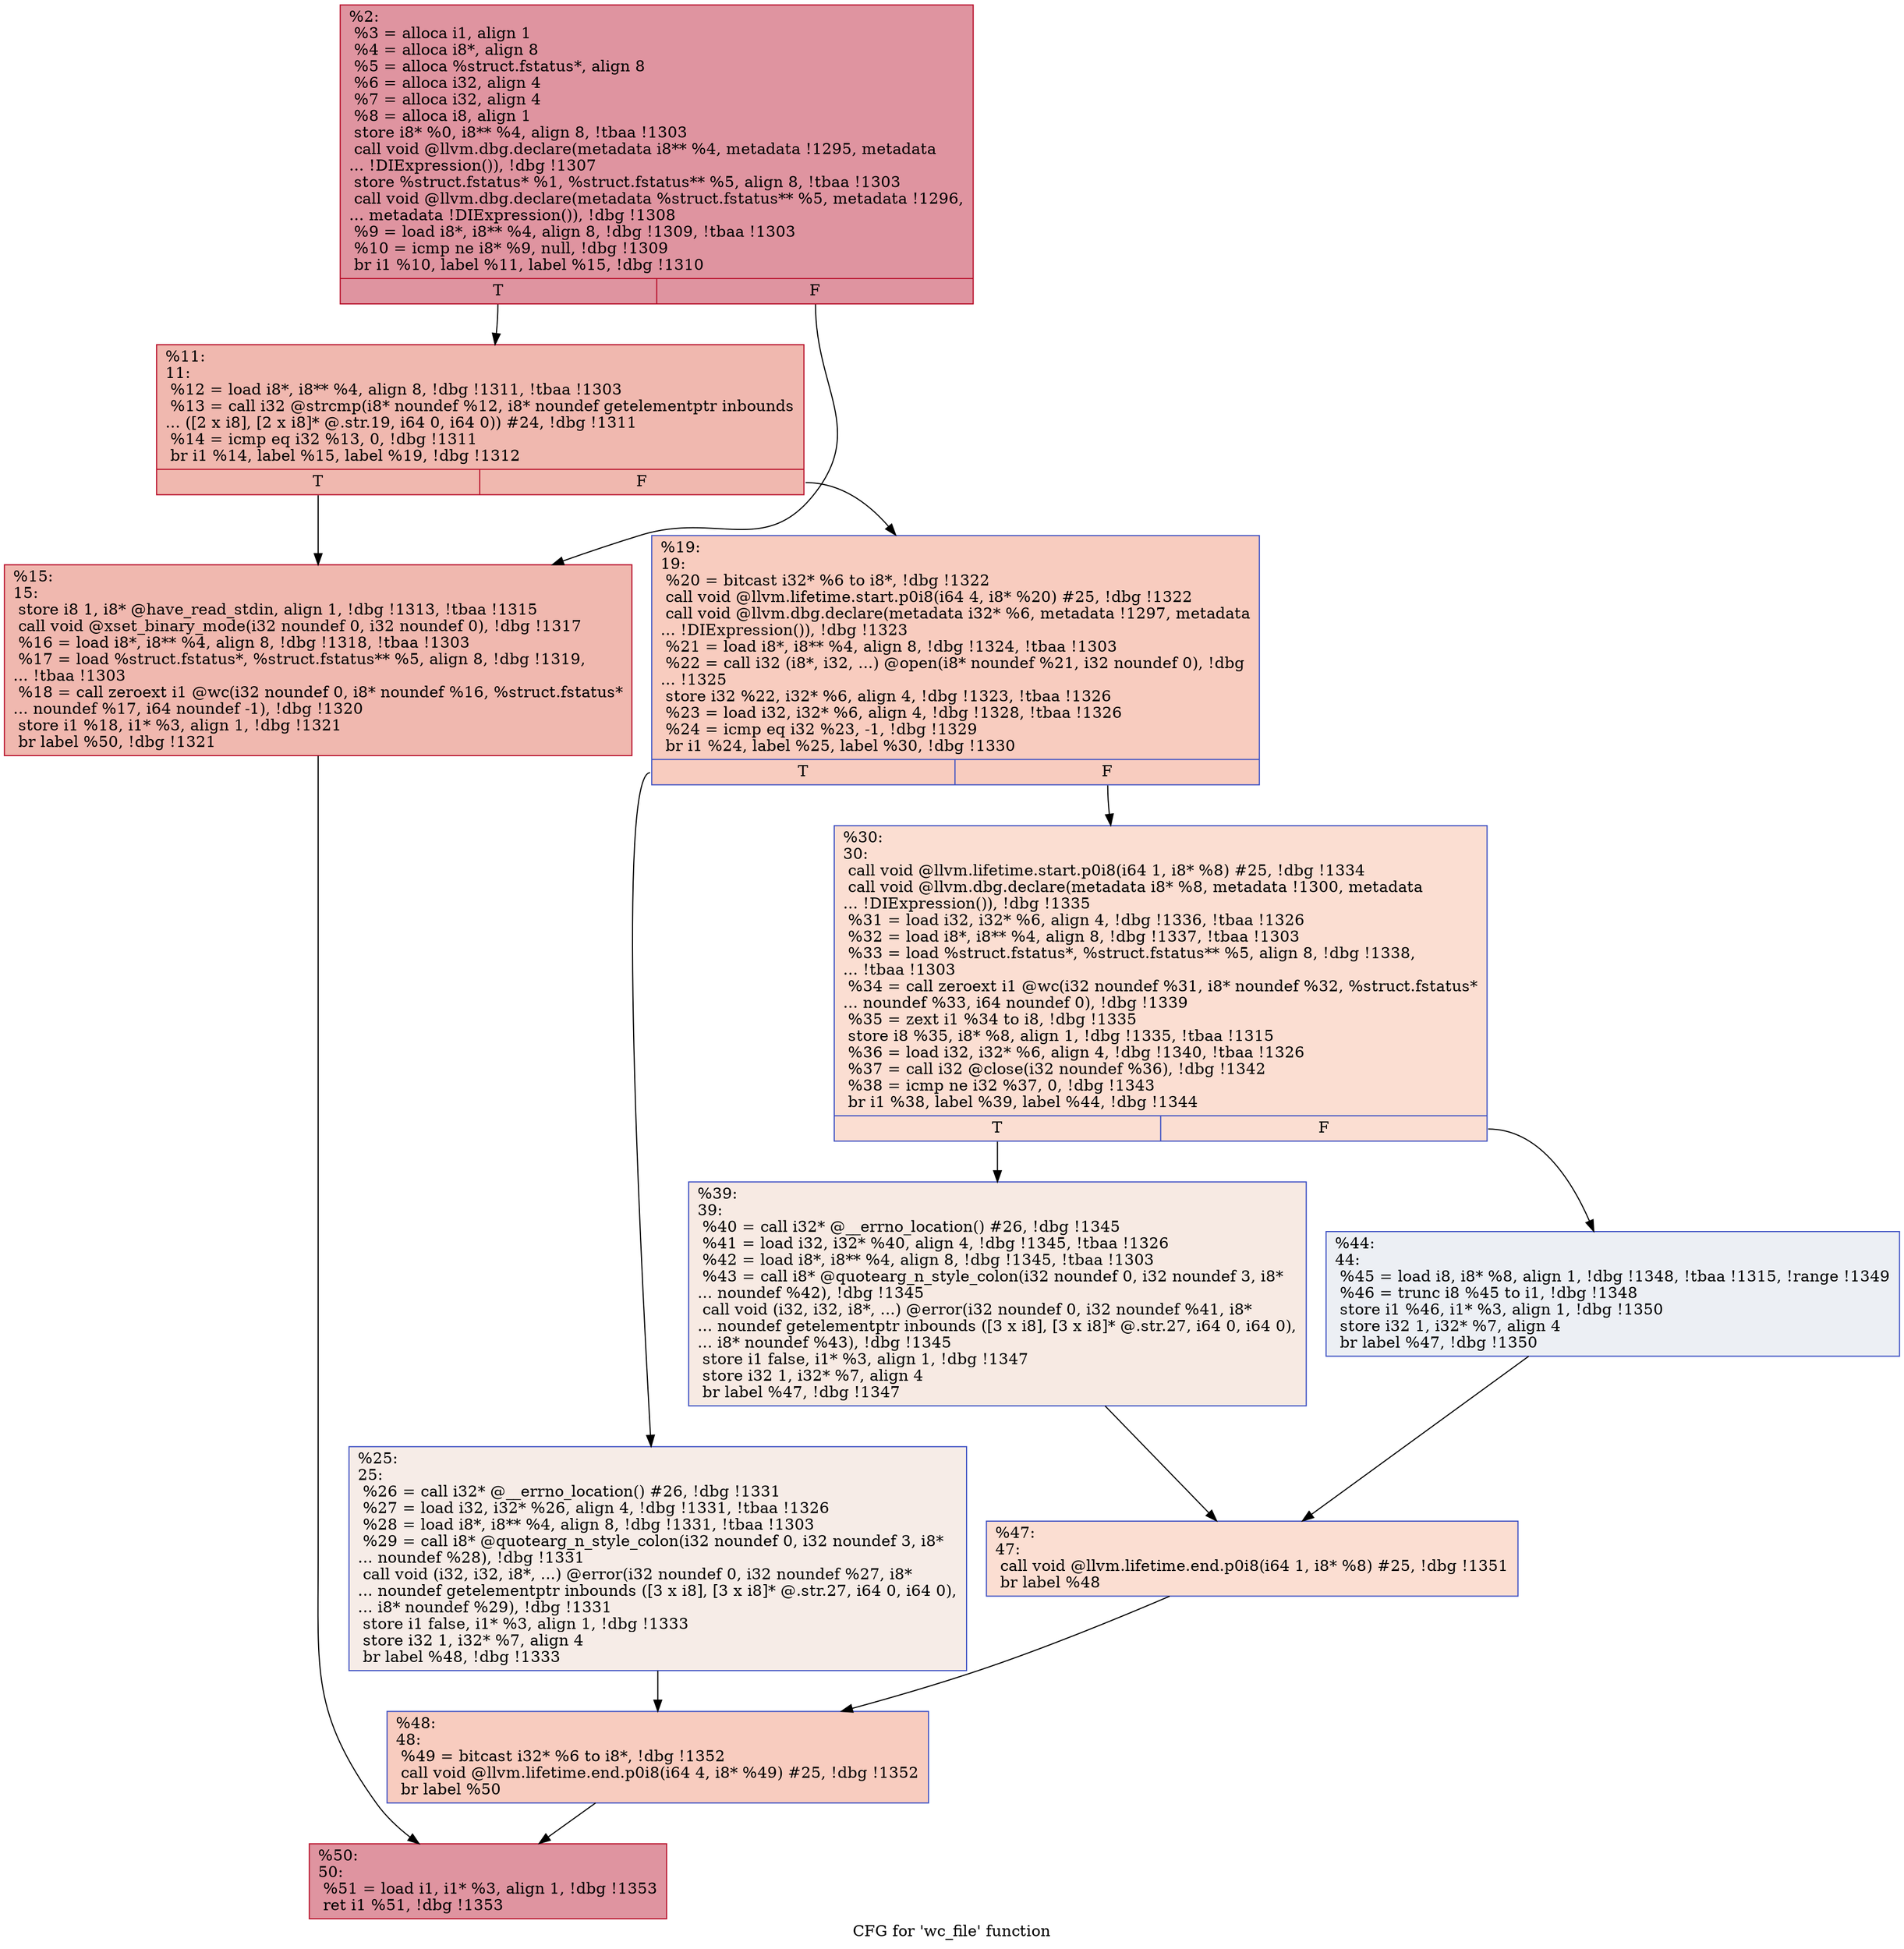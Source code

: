 digraph "CFG for 'wc_file' function" {
	label="CFG for 'wc_file' function";

	Node0x1e656d0 [shape=record,color="#b70d28ff", style=filled, fillcolor="#b70d2870",label="{%2:\l  %3 = alloca i1, align 1\l  %4 = alloca i8*, align 8\l  %5 = alloca %struct.fstatus*, align 8\l  %6 = alloca i32, align 4\l  %7 = alloca i32, align 4\l  %8 = alloca i8, align 1\l  store i8* %0, i8** %4, align 8, !tbaa !1303\l  call void @llvm.dbg.declare(metadata i8** %4, metadata !1295, metadata\l... !DIExpression()), !dbg !1307\l  store %struct.fstatus* %1, %struct.fstatus** %5, align 8, !tbaa !1303\l  call void @llvm.dbg.declare(metadata %struct.fstatus** %5, metadata !1296,\l... metadata !DIExpression()), !dbg !1308\l  %9 = load i8*, i8** %4, align 8, !dbg !1309, !tbaa !1303\l  %10 = icmp ne i8* %9, null, !dbg !1309\l  br i1 %10, label %11, label %15, !dbg !1310\l|{<s0>T|<s1>F}}"];
	Node0x1e656d0:s0 -> Node0x1e6ba20;
	Node0x1e656d0:s1 -> Node0x1e6ba70;
	Node0x1e6ba20 [shape=record,color="#b70d28ff", style=filled, fillcolor="#dc5d4a70",label="{%11:\l11:                                               \l  %12 = load i8*, i8** %4, align 8, !dbg !1311, !tbaa !1303\l  %13 = call i32 @strcmp(i8* noundef %12, i8* noundef getelementptr inbounds\l... ([2 x i8], [2 x i8]* @.str.19, i64 0, i64 0)) #24, !dbg !1311\l  %14 = icmp eq i32 %13, 0, !dbg !1311\l  br i1 %14, label %15, label %19, !dbg !1312\l|{<s0>T|<s1>F}}"];
	Node0x1e6ba20:s0 -> Node0x1e6ba70;
	Node0x1e6ba20:s1 -> Node0x1e6bac0;
	Node0x1e6ba70 [shape=record,color="#b70d28ff", style=filled, fillcolor="#dc5d4a70",label="{%15:\l15:                                               \l  store i8 1, i8* @have_read_stdin, align 1, !dbg !1313, !tbaa !1315\l  call void @xset_binary_mode(i32 noundef 0, i32 noundef 0), !dbg !1317\l  %16 = load i8*, i8** %4, align 8, !dbg !1318, !tbaa !1303\l  %17 = load %struct.fstatus*, %struct.fstatus** %5, align 8, !dbg !1319,\l... !tbaa !1303\l  %18 = call zeroext i1 @wc(i32 noundef 0, i8* noundef %16, %struct.fstatus*\l... noundef %17, i64 noundef -1), !dbg !1320\l  store i1 %18, i1* %3, align 1, !dbg !1321\l  br label %50, !dbg !1321\l}"];
	Node0x1e6ba70 -> Node0x1e6bcf0;
	Node0x1e6bac0 [shape=record,color="#3d50c3ff", style=filled, fillcolor="#f08b6e70",label="{%19:\l19:                                               \l  %20 = bitcast i32* %6 to i8*, !dbg !1322\l  call void @llvm.lifetime.start.p0i8(i64 4, i8* %20) #25, !dbg !1322\l  call void @llvm.dbg.declare(metadata i32* %6, metadata !1297, metadata\l... !DIExpression()), !dbg !1323\l  %21 = load i8*, i8** %4, align 8, !dbg !1324, !tbaa !1303\l  %22 = call i32 (i8*, i32, ...) @open(i8* noundef %21, i32 noundef 0), !dbg\l... !1325\l  store i32 %22, i32* %6, align 4, !dbg !1323, !tbaa !1326\l  %23 = load i32, i32* %6, align 4, !dbg !1328, !tbaa !1326\l  %24 = icmp eq i32 %23, -1, !dbg !1329\l  br i1 %24, label %25, label %30, !dbg !1330\l|{<s0>T|<s1>F}}"];
	Node0x1e6bac0:s0 -> Node0x1e6bb10;
	Node0x1e6bac0:s1 -> Node0x1e6bb60;
	Node0x1e6bb10 [shape=record,color="#3d50c3ff", style=filled, fillcolor="#ead5c970",label="{%25:\l25:                                               \l  %26 = call i32* @__errno_location() #26, !dbg !1331\l  %27 = load i32, i32* %26, align 4, !dbg !1331, !tbaa !1326\l  %28 = load i8*, i8** %4, align 8, !dbg !1331, !tbaa !1303\l  %29 = call i8* @quotearg_n_style_colon(i32 noundef 0, i32 noundef 3, i8*\l... noundef %28), !dbg !1331\l  call void (i32, i32, i8*, ...) @error(i32 noundef 0, i32 noundef %27, i8*\l... noundef getelementptr inbounds ([3 x i8], [3 x i8]* @.str.27, i64 0, i64 0),\l... i8* noundef %29), !dbg !1331\l  store i1 false, i1* %3, align 1, !dbg !1333\l  store i32 1, i32* %7, align 4\l  br label %48, !dbg !1333\l}"];
	Node0x1e6bb10 -> Node0x1e6bca0;
	Node0x1e6bb60 [shape=record,color="#3d50c3ff", style=filled, fillcolor="#f7b59970",label="{%30:\l30:                                               \l  call void @llvm.lifetime.start.p0i8(i64 1, i8* %8) #25, !dbg !1334\l  call void @llvm.dbg.declare(metadata i8* %8, metadata !1300, metadata\l... !DIExpression()), !dbg !1335\l  %31 = load i32, i32* %6, align 4, !dbg !1336, !tbaa !1326\l  %32 = load i8*, i8** %4, align 8, !dbg !1337, !tbaa !1303\l  %33 = load %struct.fstatus*, %struct.fstatus** %5, align 8, !dbg !1338,\l... !tbaa !1303\l  %34 = call zeroext i1 @wc(i32 noundef %31, i8* noundef %32, %struct.fstatus*\l... noundef %33, i64 noundef 0), !dbg !1339\l  %35 = zext i1 %34 to i8, !dbg !1335\l  store i8 %35, i8* %8, align 1, !dbg !1335, !tbaa !1315\l  %36 = load i32, i32* %6, align 4, !dbg !1340, !tbaa !1326\l  %37 = call i32 @close(i32 noundef %36), !dbg !1342\l  %38 = icmp ne i32 %37, 0, !dbg !1343\l  br i1 %38, label %39, label %44, !dbg !1344\l|{<s0>T|<s1>F}}"];
	Node0x1e6bb60:s0 -> Node0x1e6bbb0;
	Node0x1e6bb60:s1 -> Node0x1e6bc00;
	Node0x1e6bbb0 [shape=record,color="#3d50c3ff", style=filled, fillcolor="#eed0c070",label="{%39:\l39:                                               \l  %40 = call i32* @__errno_location() #26, !dbg !1345\l  %41 = load i32, i32* %40, align 4, !dbg !1345, !tbaa !1326\l  %42 = load i8*, i8** %4, align 8, !dbg !1345, !tbaa !1303\l  %43 = call i8* @quotearg_n_style_colon(i32 noundef 0, i32 noundef 3, i8*\l... noundef %42), !dbg !1345\l  call void (i32, i32, i8*, ...) @error(i32 noundef 0, i32 noundef %41, i8*\l... noundef getelementptr inbounds ([3 x i8], [3 x i8]* @.str.27, i64 0, i64 0),\l... i8* noundef %43), !dbg !1345\l  store i1 false, i1* %3, align 1, !dbg !1347\l  store i32 1, i32* %7, align 4\l  br label %47, !dbg !1347\l}"];
	Node0x1e6bbb0 -> Node0x1e6bc50;
	Node0x1e6bc00 [shape=record,color="#3d50c3ff", style=filled, fillcolor="#d4dbe670",label="{%44:\l44:                                               \l  %45 = load i8, i8* %8, align 1, !dbg !1348, !tbaa !1315, !range !1349\l  %46 = trunc i8 %45 to i1, !dbg !1348\l  store i1 %46, i1* %3, align 1, !dbg !1350\l  store i32 1, i32* %7, align 4\l  br label %47, !dbg !1350\l}"];
	Node0x1e6bc00 -> Node0x1e6bc50;
	Node0x1e6bc50 [shape=record,color="#3d50c3ff", style=filled, fillcolor="#f7b59970",label="{%47:\l47:                                               \l  call void @llvm.lifetime.end.p0i8(i64 1, i8* %8) #25, !dbg !1351\l  br label %48\l}"];
	Node0x1e6bc50 -> Node0x1e6bca0;
	Node0x1e6bca0 [shape=record,color="#3d50c3ff", style=filled, fillcolor="#f08b6e70",label="{%48:\l48:                                               \l  %49 = bitcast i32* %6 to i8*, !dbg !1352\l  call void @llvm.lifetime.end.p0i8(i64 4, i8* %49) #25, !dbg !1352\l  br label %50\l}"];
	Node0x1e6bca0 -> Node0x1e6bcf0;
	Node0x1e6bcf0 [shape=record,color="#b70d28ff", style=filled, fillcolor="#b70d2870",label="{%50:\l50:                                               \l  %51 = load i1, i1* %3, align 1, !dbg !1353\l  ret i1 %51, !dbg !1353\l}"];
}
